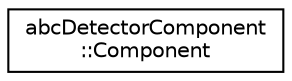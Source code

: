 digraph "Graphical Class Hierarchy"
{
 // LATEX_PDF_SIZE
  edge [fontname="Helvetica",fontsize="10",labelfontname="Helvetica",labelfontsize="10"];
  node [fontname="Helvetica",fontsize="10",shape=record];
  rankdir="LR";
  Node0 [label="abcDetectorComponent\l::Component",height=0.2,width=0.4,color="black", fillcolor="white", style="filled",URL="$structabc_detector_component_1_1_component.html",tooltip="This struct represents a single detector component within an abcDetectorComponent instance."];
}
